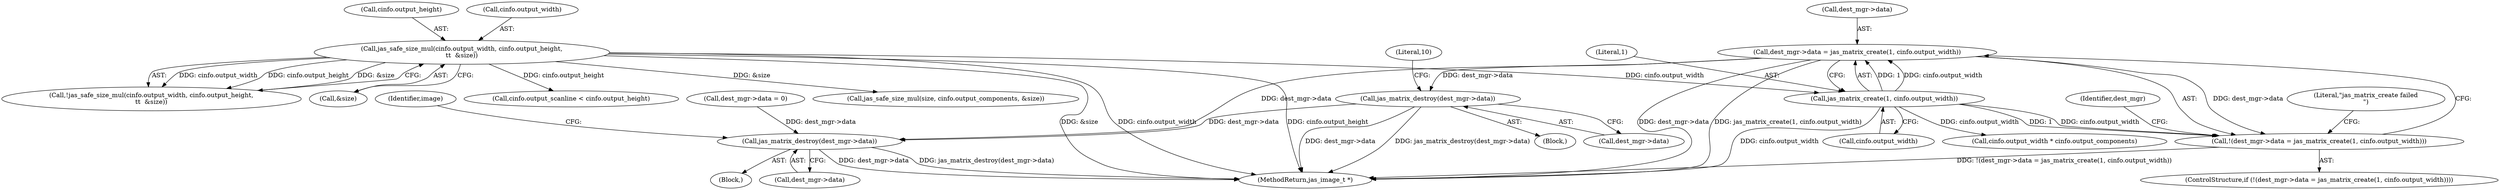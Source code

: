 digraph "0_jasper_d42b2388f7f8e0332c846675133acea151fc557a_40@API" {
"1000334" [label="(Call,dest_mgr->data = jas_matrix_create(1, cinfo.output_width))"];
"1000338" [label="(Call,jas_matrix_create(1, cinfo.output_width))"];
"1000287" [label="(Call,jas_safe_size_mul(cinfo.output_width, cinfo.output_height,\n\t\t  &size))"];
"1000333" [label="(Call,!(dest_mgr->data = jas_matrix_create(1, cinfo.output_width)))"];
"1000443" [label="(Call,jas_matrix_destroy(dest_mgr->data))"];
"1000473" [label="(Call,jas_matrix_destroy(dest_mgr->data))"];
"1000294" [label="(Call,&size)"];
"1000345" [label="(Literal,\"jas_matrix_create failed\n\")"];
"1000448" [label="(Literal,10)"];
"1000349" [label="(Identifier,dest_mgr)"];
"1000335" [label="(Call,dest_mgr->data)"];
"1000297" [label="(Call,jas_safe_size_mul(size, cinfo.output_components, &size))"];
"1000339" [label="(Literal,1)"];
"1000372" [label="(Call,cinfo.output_width * cinfo.output_components)"];
"1000478" [label="(Identifier,image)"];
"1000444" [label="(Call,dest_mgr->data)"];
"1000287" [label="(Call,jas_safe_size_mul(cinfo.output_width, cinfo.output_height,\n\t\t  &size))"];
"1000338" [label="(Call,jas_matrix_create(1, cinfo.output_width))"];
"1000332" [label="(ControlStructure,if (!(dest_mgr->data = jas_matrix_create(1, cinfo.output_width))))"];
"1000443" [label="(Call,jas_matrix_destroy(dest_mgr->data))"];
"1000489" [label="(MethodReturn,jas_image_t *)"];
"1000286" [label="(Call,!jas_safe_size_mul(cinfo.output_width, cinfo.output_height,\n\t\t  &size))"];
"1000288" [label="(Call,cinfo.output_width)"];
"1000397" [label="(Call,cinfo.output_scanline < cinfo.output_height)"];
"1000112" [label="(Block,)"];
"1000291" [label="(Call,cinfo.output_height)"];
"1000333" [label="(Call,!(dest_mgr->data = jas_matrix_create(1, cinfo.output_width)))"];
"1000473" [label="(Call,jas_matrix_destroy(dest_mgr->data))"];
"1000334" [label="(Call,dest_mgr->data = jas_matrix_create(1, cinfo.output_width))"];
"1000145" [label="(Call,dest_mgr->data = 0)"];
"1000472" [label="(Block,)"];
"1000474" [label="(Call,dest_mgr->data)"];
"1000340" [label="(Call,cinfo.output_width)"];
"1000334" -> "1000333"  [label="AST: "];
"1000334" -> "1000338"  [label="CFG: "];
"1000335" -> "1000334"  [label="AST: "];
"1000338" -> "1000334"  [label="AST: "];
"1000333" -> "1000334"  [label="CFG: "];
"1000334" -> "1000489"  [label="DDG: jas_matrix_create(1, cinfo.output_width)"];
"1000334" -> "1000489"  [label="DDG: dest_mgr->data"];
"1000334" -> "1000333"  [label="DDG: dest_mgr->data"];
"1000338" -> "1000334"  [label="DDG: 1"];
"1000338" -> "1000334"  [label="DDG: cinfo.output_width"];
"1000334" -> "1000443"  [label="DDG: dest_mgr->data"];
"1000334" -> "1000473"  [label="DDG: dest_mgr->data"];
"1000338" -> "1000340"  [label="CFG: "];
"1000339" -> "1000338"  [label="AST: "];
"1000340" -> "1000338"  [label="AST: "];
"1000338" -> "1000489"  [label="DDG: cinfo.output_width"];
"1000338" -> "1000333"  [label="DDG: 1"];
"1000338" -> "1000333"  [label="DDG: cinfo.output_width"];
"1000287" -> "1000338"  [label="DDG: cinfo.output_width"];
"1000338" -> "1000372"  [label="DDG: cinfo.output_width"];
"1000287" -> "1000286"  [label="AST: "];
"1000287" -> "1000294"  [label="CFG: "];
"1000288" -> "1000287"  [label="AST: "];
"1000291" -> "1000287"  [label="AST: "];
"1000294" -> "1000287"  [label="AST: "];
"1000286" -> "1000287"  [label="CFG: "];
"1000287" -> "1000489"  [label="DDG: cinfo.output_height"];
"1000287" -> "1000489"  [label="DDG: &size"];
"1000287" -> "1000489"  [label="DDG: cinfo.output_width"];
"1000287" -> "1000286"  [label="DDG: cinfo.output_width"];
"1000287" -> "1000286"  [label="DDG: cinfo.output_height"];
"1000287" -> "1000286"  [label="DDG: &size"];
"1000287" -> "1000297"  [label="DDG: &size"];
"1000287" -> "1000397"  [label="DDG: cinfo.output_height"];
"1000333" -> "1000332"  [label="AST: "];
"1000345" -> "1000333"  [label="CFG: "];
"1000349" -> "1000333"  [label="CFG: "];
"1000333" -> "1000489"  [label="DDG: !(dest_mgr->data = jas_matrix_create(1, cinfo.output_width))"];
"1000443" -> "1000112"  [label="AST: "];
"1000443" -> "1000444"  [label="CFG: "];
"1000444" -> "1000443"  [label="AST: "];
"1000448" -> "1000443"  [label="CFG: "];
"1000443" -> "1000489"  [label="DDG: jas_matrix_destroy(dest_mgr->data)"];
"1000443" -> "1000489"  [label="DDG: dest_mgr->data"];
"1000443" -> "1000473"  [label="DDG: dest_mgr->data"];
"1000473" -> "1000472"  [label="AST: "];
"1000473" -> "1000474"  [label="CFG: "];
"1000474" -> "1000473"  [label="AST: "];
"1000478" -> "1000473"  [label="CFG: "];
"1000473" -> "1000489"  [label="DDG: dest_mgr->data"];
"1000473" -> "1000489"  [label="DDG: jas_matrix_destroy(dest_mgr->data)"];
"1000145" -> "1000473"  [label="DDG: dest_mgr->data"];
}
